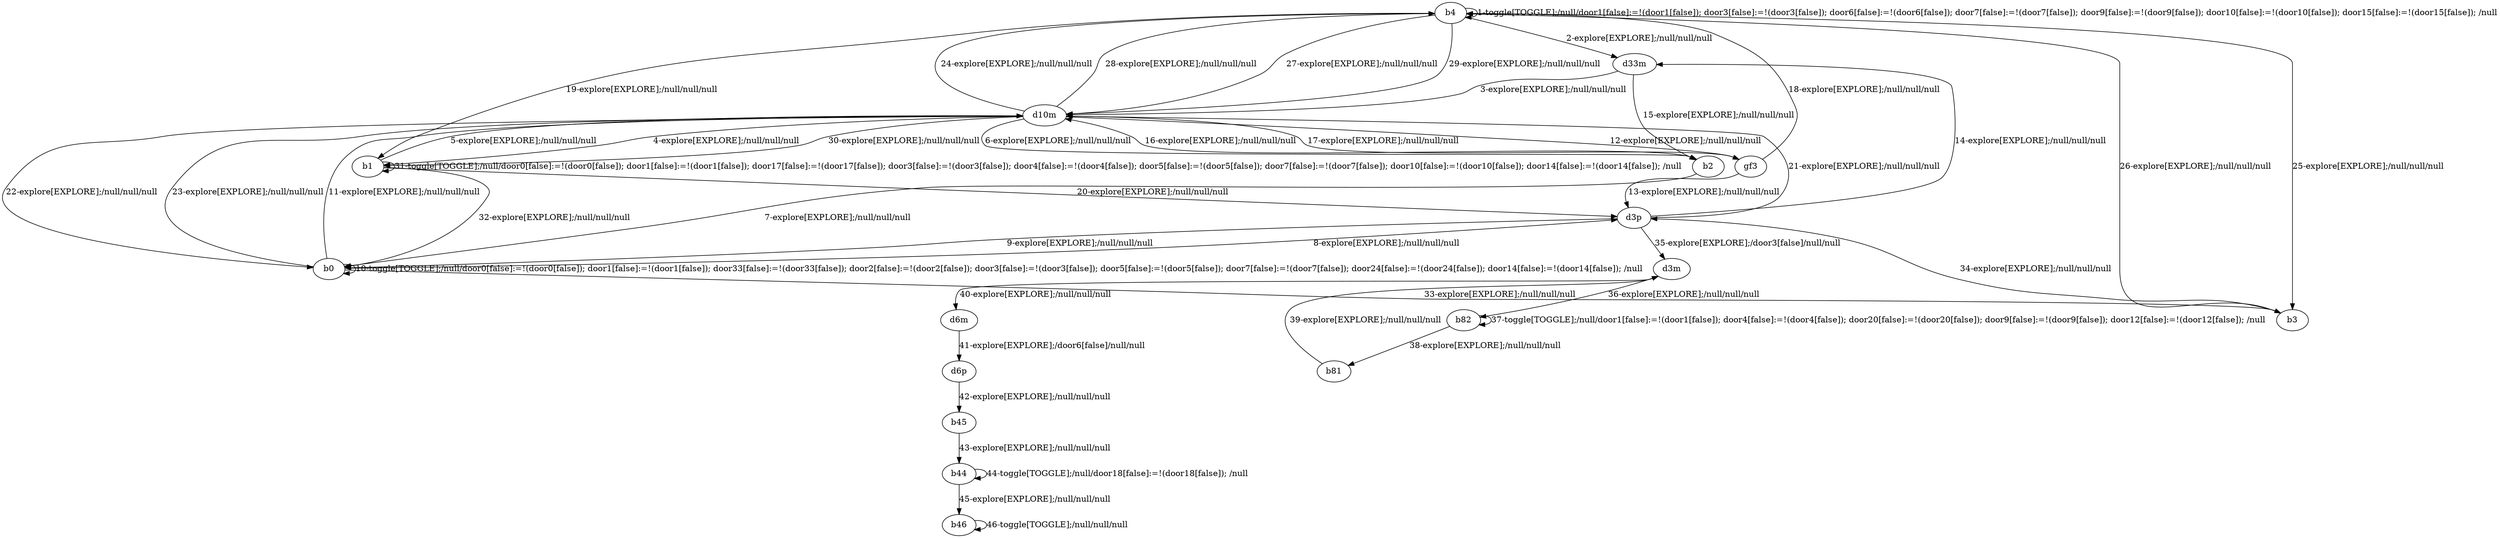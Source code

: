 # Total number of goals covered by this test: 3
# b44 --> b46
# b46 --> b46
# b45 --> b44

digraph g {
"b4" -> "b4" [label = "1-toggle[TOGGLE];/null/door1[false]:=!(door1[false]); door3[false]:=!(door3[false]); door6[false]:=!(door6[false]); door7[false]:=!(door7[false]); door9[false]:=!(door9[false]); door10[false]:=!(door10[false]); door15[false]:=!(door15[false]); /null"];
"b4" -> "d33m" [label = "2-explore[EXPLORE];/null/null/null"];
"d33m" -> "d10m" [label = "3-explore[EXPLORE];/null/null/null"];
"d10m" -> "b1" [label = "4-explore[EXPLORE];/null/null/null"];
"b1" -> "d10m" [label = "5-explore[EXPLORE];/null/null/null"];
"d10m" -> "b2" [label = "6-explore[EXPLORE];/null/null/null"];
"b2" -> "b0" [label = "7-explore[EXPLORE];/null/null/null"];
"b0" -> "d3p" [label = "8-explore[EXPLORE];/null/null/null"];
"d3p" -> "b0" [label = "9-explore[EXPLORE];/null/null/null"];
"b0" -> "b0" [label = "10-toggle[TOGGLE];/null/door0[false]:=!(door0[false]); door1[false]:=!(door1[false]); door33[false]:=!(door33[false]); door2[false]:=!(door2[false]); door3[false]:=!(door3[false]); door5[false]:=!(door5[false]); door7[false]:=!(door7[false]); door24[false]:=!(door24[false]); door14[false]:=!(door14[false]); /null"];
"b0" -> "d10m" [label = "11-explore[EXPLORE];/null/null/null"];
"d10m" -> "gf3" [label = "12-explore[EXPLORE];/null/null/null"];
"gf3" -> "d3p" [label = "13-explore[EXPLORE];/null/null/null"];
"d3p" -> "d33m" [label = "14-explore[EXPLORE];/null/null/null"];
"d33m" -> "b2" [label = "15-explore[EXPLORE];/null/null/null"];
"b2" -> "d10m" [label = "16-explore[EXPLORE];/null/null/null"];
"d10m" -> "gf3" [label = "17-explore[EXPLORE];/null/null/null"];
"gf3" -> "b4" [label = "18-explore[EXPLORE];/null/null/null"];
"b4" -> "b1" [label = "19-explore[EXPLORE];/null/null/null"];
"b1" -> "d3p" [label = "20-explore[EXPLORE];/null/null/null"];
"d3p" -> "d10m" [label = "21-explore[EXPLORE];/null/null/null"];
"d10m" -> "b0" [label = "22-explore[EXPLORE];/null/null/null"];
"b0" -> "d10m" [label = "23-explore[EXPLORE];/null/null/null"];
"d10m" -> "b4" [label = "24-explore[EXPLORE];/null/null/null"];
"b4" -> "b3" [label = "25-explore[EXPLORE];/null/null/null"];
"b3" -> "b4" [label = "26-explore[EXPLORE];/null/null/null"];
"b4" -> "d10m" [label = "27-explore[EXPLORE];/null/null/null"];
"d10m" -> "b4" [label = "28-explore[EXPLORE];/null/null/null"];
"b4" -> "d10m" [label = "29-explore[EXPLORE];/null/null/null"];
"d10m" -> "b1" [label = "30-explore[EXPLORE];/null/null/null"];
"b1" -> "b1" [label = "31-toggle[TOGGLE];/null/door0[false]:=!(door0[false]); door1[false]:=!(door1[false]); door17[false]:=!(door17[false]); door3[false]:=!(door3[false]); door4[false]:=!(door4[false]); door5[false]:=!(door5[false]); door7[false]:=!(door7[false]); door10[false]:=!(door10[false]); door14[false]:=!(door14[false]); /null"];
"b1" -> "b0" [label = "32-explore[EXPLORE];/null/null/null"];
"b0" -> "b3" [label = "33-explore[EXPLORE];/null/null/null"];
"b3" -> "d3p" [label = "34-explore[EXPLORE];/null/null/null"];
"d3p" -> "d3m" [label = "35-explore[EXPLORE];/door3[false]/null/null"];
"d3m" -> "b82" [label = "36-explore[EXPLORE];/null/null/null"];
"b82" -> "b82" [label = "37-toggle[TOGGLE];/null/door1[false]:=!(door1[false]); door4[false]:=!(door4[false]); door20[false]:=!(door20[false]); door9[false]:=!(door9[false]); door12[false]:=!(door12[false]); /null"];
"b82" -> "b81" [label = "38-explore[EXPLORE];/null/null/null"];
"b81" -> "d3m" [label = "39-explore[EXPLORE];/null/null/null"];
"d3m" -> "d6m" [label = "40-explore[EXPLORE];/null/null/null"];
"d6m" -> "d6p" [label = "41-explore[EXPLORE];/door6[false]/null/null"];
"d6p" -> "b45" [label = "42-explore[EXPLORE];/null/null/null"];
"b45" -> "b44" [label = "43-explore[EXPLORE];/null/null/null"];
"b44" -> "b44" [label = "44-toggle[TOGGLE];/null/door18[false]:=!(door18[false]); /null"];
"b44" -> "b46" [label = "45-explore[EXPLORE];/null/null/null"];
"b46" -> "b46" [label = "46-toggle[TOGGLE];/null/null/null"];
}